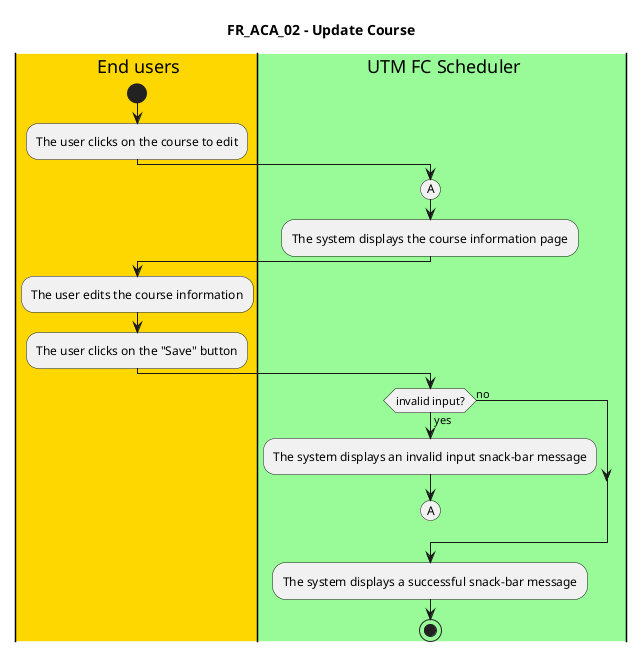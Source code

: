 @startuml FR_ACA_02
title FR_ACA_02 - Update Course


|#gold|eu| End users
|#palegreen|sys| UTM FC Scheduler

|eu|
start
:The user clicks on the course to edit;

|sys|
(A)
:The system displays the course information page;

|eu|
:The user edits the course information;
:The user clicks on the "Save" button;

|sys|
if (invalid input?) then (yes)
  :The system displays an invalid input snack-bar message;
  (A)
  detach
else (no)
endif

|sys|
:The system displays a successful snack-bar message;

stop

@enduml
